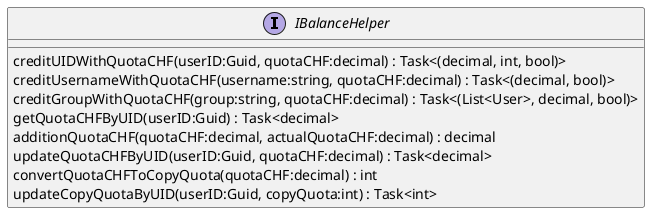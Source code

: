 @startuml
interface IBalanceHelper {
    creditUIDWithQuotaCHF(userID:Guid, quotaCHF:decimal) : Task<(decimal, int, bool)>
    creditUsernameWithQuotaCHF(username:string, quotaCHF:decimal) : Task<(decimal, bool)>
    creditGroupWithQuotaCHF(group:string, quotaCHF:decimal) : Task<(List<User>, decimal, bool)>
    getQuotaCHFByUID(userID:Guid) : Task<decimal>
    additionQuotaCHF(quotaCHF:decimal, actualQuotaCHF:decimal) : decimal
    updateQuotaCHFByUID(userID:Guid, quotaCHF:decimal) : Task<decimal>
    convertQuotaCHFToCopyQuota(quotaCHF:decimal) : int
    updateCopyQuotaByUID(userID:Guid, copyQuota:int) : Task<int>
}
@enduml
